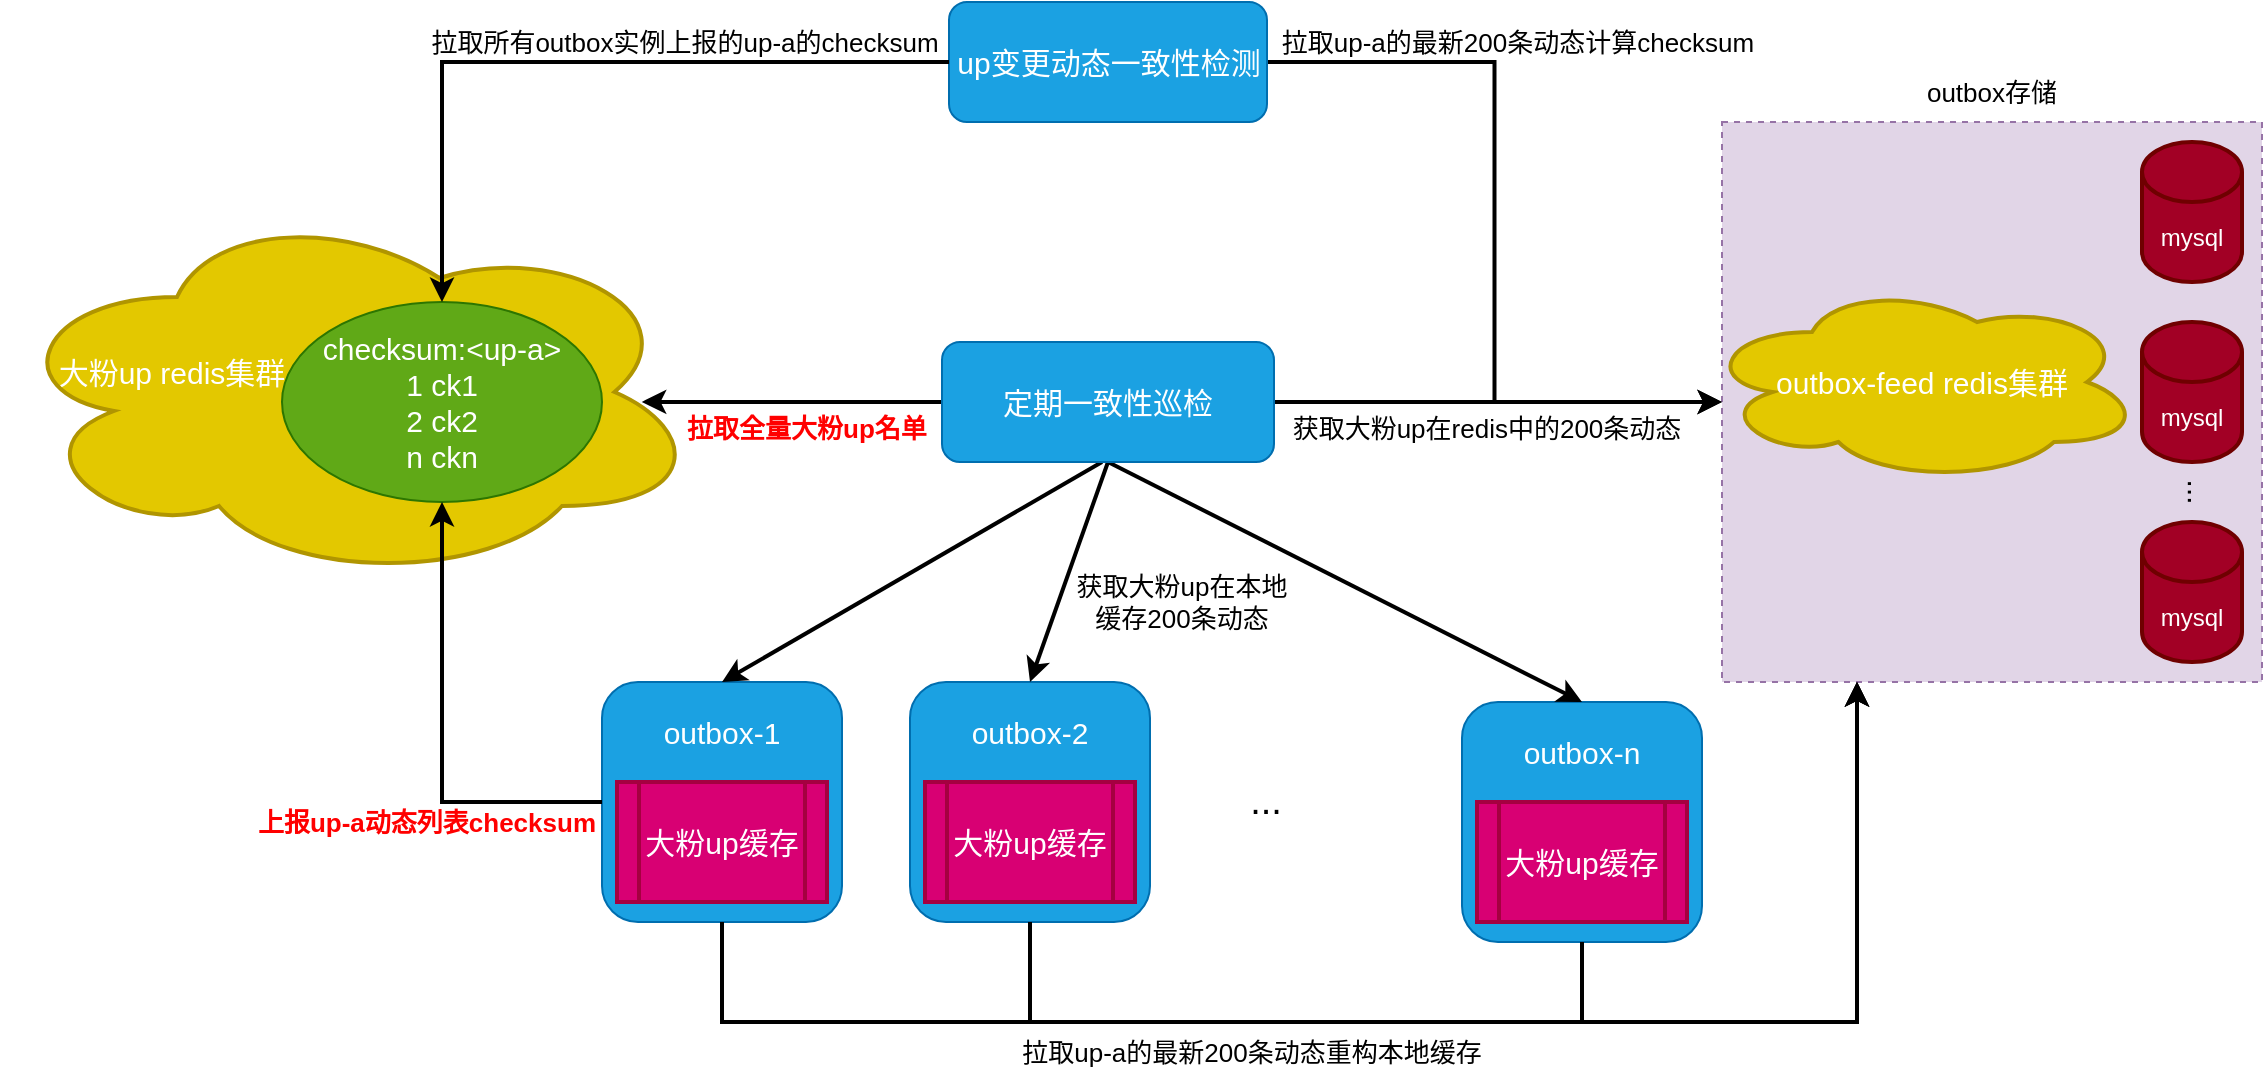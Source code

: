 <mxfile version="21.1.4" type="github">
  <diagram name="第 1 页" id="WdboCnZ2d4t4Ayvz6EiU">
    <mxGraphModel dx="2261" dy="796" grid="1" gridSize="10" guides="1" tooltips="1" connect="1" arrows="1" fold="1" page="1" pageScale="1" pageWidth="827" pageHeight="1169" math="0" shadow="0">
      <root>
        <mxCell id="0" />
        <mxCell id="1" parent="0" />
        <mxCell id="ZECSGGWycOFUHyePITKy-1" value="" style="group" parent="1" vertex="1" connectable="0">
          <mxGeometry x="140" y="400" width="120" height="120" as="geometry" />
        </mxCell>
        <mxCell id="ZECSGGWycOFUHyePITKy-2" value="" style="rounded=1;whiteSpace=wrap;html=1;fillColor=#1ba1e2;fontColor=#ffffff;strokeColor=#006EAF;" parent="ZECSGGWycOFUHyePITKy-1" vertex="1">
          <mxGeometry width="120" height="120" as="geometry" />
        </mxCell>
        <mxCell id="ZECSGGWycOFUHyePITKy-3" value="&lt;span style=&quot;font-size: 15px;&quot;&gt;大粉up缓存&lt;/span&gt;" style="shape=process;whiteSpace=wrap;html=1;backgroundOutline=1;strokeWidth=2;fillColor=#d80073;fontColor=#ffffff;strokeColor=#A50040;" parent="ZECSGGWycOFUHyePITKy-1" vertex="1">
          <mxGeometry x="7.5" y="50" width="105" height="60" as="geometry" />
        </mxCell>
        <mxCell id="ZECSGGWycOFUHyePITKy-4" value="&lt;font color=&quot;#ffffff&quot; style=&quot;font-size: 15px;&quot;&gt;outbox-1&lt;/font&gt;" style="text;strokeColor=none;align=center;fillColor=none;html=1;verticalAlign=middle;whiteSpace=wrap;rounded=0;" parent="ZECSGGWycOFUHyePITKy-1" vertex="1">
          <mxGeometry x="25" y="10" width="70" height="30" as="geometry" />
        </mxCell>
        <mxCell id="ZECSGGWycOFUHyePITKy-5" value="" style="group" parent="1" vertex="1" connectable="0">
          <mxGeometry x="294" y="400" width="120" height="120" as="geometry" />
        </mxCell>
        <mxCell id="ZECSGGWycOFUHyePITKy-6" value="" style="rounded=1;whiteSpace=wrap;html=1;fillColor=#1ba1e2;fontColor=#ffffff;strokeColor=#006EAF;" parent="ZECSGGWycOFUHyePITKy-5" vertex="1">
          <mxGeometry width="120" height="120" as="geometry" />
        </mxCell>
        <mxCell id="ZECSGGWycOFUHyePITKy-7" value="&lt;span style=&quot;font-size: 15px;&quot;&gt;大粉up缓存&lt;/span&gt;" style="shape=process;whiteSpace=wrap;html=1;backgroundOutline=1;strokeWidth=2;fillColor=#d80073;fontColor=#ffffff;strokeColor=#A50040;" parent="ZECSGGWycOFUHyePITKy-5" vertex="1">
          <mxGeometry x="7.5" y="50" width="105" height="60" as="geometry" />
        </mxCell>
        <mxCell id="ZECSGGWycOFUHyePITKy-8" value="&lt;font color=&quot;#ffffff&quot; style=&quot;font-size: 15px;&quot;&gt;outbox-2&lt;/font&gt;" style="text;strokeColor=none;align=center;fillColor=none;html=1;verticalAlign=middle;whiteSpace=wrap;rounded=0;" parent="ZECSGGWycOFUHyePITKy-5" vertex="1">
          <mxGeometry x="25" y="10" width="70" height="30" as="geometry" />
        </mxCell>
        <mxCell id="ZECSGGWycOFUHyePITKy-9" value="" style="group" parent="1" vertex="1" connectable="0">
          <mxGeometry x="570" y="410" width="120" height="120" as="geometry" />
        </mxCell>
        <mxCell id="ZECSGGWycOFUHyePITKy-10" value="" style="rounded=1;whiteSpace=wrap;html=1;fillColor=#1ba1e2;fontColor=#ffffff;strokeColor=#006EAF;" parent="ZECSGGWycOFUHyePITKy-9" vertex="1">
          <mxGeometry width="120" height="120" as="geometry" />
        </mxCell>
        <mxCell id="ZECSGGWycOFUHyePITKy-11" value="&lt;span style=&quot;font-size: 15px;&quot;&gt;大粉up缓存&lt;/span&gt;" style="shape=process;whiteSpace=wrap;html=1;backgroundOutline=1;strokeWidth=2;fillColor=#d80073;fontColor=#ffffff;strokeColor=#A50040;" parent="ZECSGGWycOFUHyePITKy-9" vertex="1">
          <mxGeometry x="7.5" y="50" width="105" height="60" as="geometry" />
        </mxCell>
        <mxCell id="ZECSGGWycOFUHyePITKy-12" value="&lt;font color=&quot;#ffffff&quot; style=&quot;font-size: 15px;&quot;&gt;outbox-n&lt;/font&gt;" style="text;strokeColor=none;align=center;fillColor=none;html=1;verticalAlign=middle;whiteSpace=wrap;rounded=0;" parent="ZECSGGWycOFUHyePITKy-9" vertex="1">
          <mxGeometry x="25" y="10" width="70" height="30" as="geometry" />
        </mxCell>
        <mxCell id="ZECSGGWycOFUHyePITKy-13" value="" style="group" parent="1" vertex="1" connectable="0">
          <mxGeometry x="690" y="90" width="280" height="310" as="geometry" />
        </mxCell>
        <mxCell id="ZECSGGWycOFUHyePITKy-14" value="" style="rounded=0;whiteSpace=wrap;html=1;dashed=1;fillColor=#e1d5e7;strokeColor=#9673a6;" parent="ZECSGGWycOFUHyePITKy-13" vertex="1">
          <mxGeometry x="10" y="30" width="270" height="280" as="geometry" />
        </mxCell>
        <mxCell id="ZECSGGWycOFUHyePITKy-15" value="&lt;font color=&quot;#ffffff&quot; style=&quot;font-size: 15px;&quot;&gt;outbox-feed redis集群&lt;/font&gt;" style="ellipse;shape=cloud;whiteSpace=wrap;html=1;strokeWidth=2;fillColor=#e3c800;strokeColor=#B09500;fontColor=#000000;" parent="ZECSGGWycOFUHyePITKy-13" vertex="1">
          <mxGeometry y="110" width="220" height="100" as="geometry" />
        </mxCell>
        <mxCell id="ZECSGGWycOFUHyePITKy-16" value="mysql" style="shape=cylinder3;whiteSpace=wrap;html=1;boundedLbl=1;backgroundOutline=1;size=15;strokeWidth=2;fillColor=#a20025;fontColor=#ffffff;strokeColor=#6F0000;" parent="ZECSGGWycOFUHyePITKy-13" vertex="1">
          <mxGeometry x="220" y="40" width="50" height="70" as="geometry" />
        </mxCell>
        <mxCell id="ZECSGGWycOFUHyePITKy-17" value="mysql" style="shape=cylinder3;whiteSpace=wrap;html=1;boundedLbl=1;backgroundOutline=1;size=15;strokeWidth=2;fillColor=#a20025;fontColor=#ffffff;strokeColor=#6F0000;" parent="ZECSGGWycOFUHyePITKy-13" vertex="1">
          <mxGeometry x="220" y="130" width="50" height="70" as="geometry" />
        </mxCell>
        <mxCell id="ZECSGGWycOFUHyePITKy-18" value="&lt;font style=&quot;font-size: 15px;&quot;&gt;...&lt;/font&gt;" style="text;strokeColor=none;align=center;fillColor=none;html=1;verticalAlign=middle;whiteSpace=wrap;rounded=0;rotation=-90;" parent="ZECSGGWycOFUHyePITKy-13" vertex="1">
          <mxGeometry x="207" y="200" width="63" height="30" as="geometry" />
        </mxCell>
        <mxCell id="ZECSGGWycOFUHyePITKy-19" value="mysql" style="shape=cylinder3;whiteSpace=wrap;html=1;boundedLbl=1;backgroundOutline=1;size=15;strokeWidth=2;fillColor=#a20025;fontColor=#ffffff;strokeColor=#6F0000;" parent="ZECSGGWycOFUHyePITKy-13" vertex="1">
          <mxGeometry x="220" y="230" width="50" height="70" as="geometry" />
        </mxCell>
        <mxCell id="ZECSGGWycOFUHyePITKy-20" value="&lt;font style=&quot;font-size: 13px;&quot;&gt;outbox存储&lt;/font&gt;" style="text;strokeColor=none;align=center;fillColor=none;html=1;verticalAlign=middle;whiteSpace=wrap;rounded=0;" parent="ZECSGGWycOFUHyePITKy-13" vertex="1">
          <mxGeometry x="105" width="80" height="30" as="geometry" />
        </mxCell>
        <mxCell id="ZECSGGWycOFUHyePITKy-25" value="&lt;font style=&quot;font-size: 13px;&quot;&gt;拉取up-a的最新200条动态重构本地缓存&lt;/font&gt;" style="text;strokeColor=none;align=center;fillColor=none;html=1;verticalAlign=middle;whiteSpace=wrap;rounded=0;" parent="1" vertex="1">
          <mxGeometry x="340" y="575" width="250" height="20" as="geometry" />
        </mxCell>
        <mxCell id="ZECSGGWycOFUHyePITKy-42" style="edgeStyle=orthogonalEdgeStyle;rounded=0;orthogonalLoop=1;jettySize=auto;html=1;strokeWidth=2;" parent="1" source="ZECSGGWycOFUHyePITKy-26" target="ZECSGGWycOFUHyePITKy-14" edge="1">
          <mxGeometry relative="1" as="geometry" />
        </mxCell>
        <mxCell id="ZECSGGWycOFUHyePITKy-26" value="&lt;span style=&quot;font-size: 15px;&quot;&gt;up变更动态一致性检测&lt;/span&gt;" style="rounded=1;whiteSpace=wrap;html=1;fillColor=#1ba1e2;fontColor=#ffffff;strokeColor=#006EAF;" parent="1" vertex="1">
          <mxGeometry x="313.5" y="60" width="159" height="60" as="geometry" />
        </mxCell>
        <mxCell id="ZECSGGWycOFUHyePITKy-48" style="edgeStyle=orthogonalEdgeStyle;rounded=0;orthogonalLoop=1;jettySize=auto;html=1;strokeWidth=2;" parent="1" source="ZECSGGWycOFUHyePITKy-27" edge="1">
          <mxGeometry relative="1" as="geometry">
            <mxPoint x="700" y="260" as="targetPoint" />
            <Array as="points">
              <mxPoint x="520" y="260" />
              <mxPoint x="520" y="260" />
            </Array>
          </mxGeometry>
        </mxCell>
        <mxCell id="ZECSGGWycOFUHyePITKy-52" style="edgeStyle=none;rounded=0;orthogonalLoop=1;jettySize=auto;html=1;entryX=0.914;entryY=0.526;entryDx=0;entryDy=0;entryPerimeter=0;strokeWidth=2;" parent="1" source="ZECSGGWycOFUHyePITKy-27" target="ZECSGGWycOFUHyePITKy-33" edge="1">
          <mxGeometry relative="1" as="geometry" />
        </mxCell>
        <mxCell id="ZECSGGWycOFUHyePITKy-54" style="edgeStyle=none;rounded=0;orthogonalLoop=1;jettySize=auto;html=1;entryX=0.5;entryY=0;entryDx=0;entryDy=0;strokeWidth=2;" parent="1" target="ZECSGGWycOFUHyePITKy-2" edge="1">
          <mxGeometry relative="1" as="geometry">
            <mxPoint x="390" y="290" as="sourcePoint" />
          </mxGeometry>
        </mxCell>
        <mxCell id="ZECSGGWycOFUHyePITKy-55" style="edgeStyle=none;rounded=0;orthogonalLoop=1;jettySize=auto;html=1;exitX=0.5;exitY=1;exitDx=0;exitDy=0;entryX=0.5;entryY=0;entryDx=0;entryDy=0;strokeWidth=2;" parent="1" source="ZECSGGWycOFUHyePITKy-27" target="ZECSGGWycOFUHyePITKy-6" edge="1">
          <mxGeometry relative="1" as="geometry" />
        </mxCell>
        <mxCell id="ZECSGGWycOFUHyePITKy-56" style="edgeStyle=none;rounded=0;orthogonalLoop=1;jettySize=auto;html=1;exitX=0.5;exitY=1;exitDx=0;exitDy=0;entryX=0.5;entryY=0;entryDx=0;entryDy=0;strokeWidth=2;" parent="1" source="ZECSGGWycOFUHyePITKy-27" target="ZECSGGWycOFUHyePITKy-10" edge="1">
          <mxGeometry relative="1" as="geometry" />
        </mxCell>
        <mxCell id="ZECSGGWycOFUHyePITKy-27" value="&lt;span style=&quot;font-size: 15px;&quot;&gt;定期一致性巡检&lt;/span&gt;" style="rounded=1;whiteSpace=wrap;html=1;fillColor=#1ba1e2;fontColor=#ffffff;strokeColor=#006EAF;" parent="1" vertex="1">
          <mxGeometry x="310" y="230" width="166" height="60" as="geometry" />
        </mxCell>
        <mxCell id="ZECSGGWycOFUHyePITKy-33" value="" style="ellipse;shape=cloud;whiteSpace=wrap;html=1;strokeWidth=2;fillColor=#e3c800;fontColor=#000000;strokeColor=#B09500;" parent="1" vertex="1">
          <mxGeometry x="-160" y="160" width="350" height="190" as="geometry" />
        </mxCell>
        <mxCell id="ZECSGGWycOFUHyePITKy-34" value="&lt;font style=&quot;font-size: 15px;&quot;&gt;checksum:&amp;lt;up-a&amp;gt;&lt;br&gt;1 ck1&lt;br&gt;2 ck2&lt;br&gt;n ckn&lt;/font&gt;" style="ellipse;whiteSpace=wrap;html=1;fillColor=#60a917;fontColor=#ffffff;strokeColor=#2D7600;" parent="1" vertex="1">
          <mxGeometry x="-20" y="210" width="160" height="100" as="geometry" />
        </mxCell>
        <mxCell id="ZECSGGWycOFUHyePITKy-35" value="&lt;font color=&quot;#ffffff&quot; style=&quot;font-size: 15px;&quot;&gt;大粉up redis集群&lt;/font&gt;" style="text;strokeColor=none;align=center;fillColor=none;html=1;verticalAlign=middle;whiteSpace=wrap;rounded=0;" parent="1" vertex="1">
          <mxGeometry x="-150" y="227.5" width="150" height="35" as="geometry" />
        </mxCell>
        <mxCell id="ZECSGGWycOFUHyePITKy-39" style="edgeStyle=orthogonalEdgeStyle;rounded=0;orthogonalLoop=1;jettySize=auto;html=1;exitX=0;exitY=0.5;exitDx=0;exitDy=0;strokeWidth=2;" parent="1" source="ZECSGGWycOFUHyePITKy-2" target="ZECSGGWycOFUHyePITKy-34" edge="1">
          <mxGeometry relative="1" as="geometry" />
        </mxCell>
        <mxCell id="ZECSGGWycOFUHyePITKy-43" style="edgeStyle=orthogonalEdgeStyle;rounded=0;orthogonalLoop=1;jettySize=auto;html=1;exitX=0;exitY=0.5;exitDx=0;exitDy=0;entryX=0.5;entryY=0;entryDx=0;entryDy=0;strokeWidth=2;" parent="1" source="ZECSGGWycOFUHyePITKy-26" target="ZECSGGWycOFUHyePITKy-34" edge="1">
          <mxGeometry relative="1" as="geometry" />
        </mxCell>
        <mxCell id="ZECSGGWycOFUHyePITKy-44" value="&lt;font style=&quot;font-size: 13px;&quot;&gt;拉取up-a的最新200条动态计算checksum&lt;/font&gt;" style="text;strokeColor=none;align=center;fillColor=none;html=1;verticalAlign=middle;whiteSpace=wrap;rounded=0;" parent="1" vertex="1">
          <mxGeometry x="472.5" y="70" width="250" height="20" as="geometry" />
        </mxCell>
        <mxCell id="ZECSGGWycOFUHyePITKy-45" value="&lt;font style=&quot;font-size: 13px;&quot;&gt;拉取所有outbox实例上报的up-a的checksum&lt;/font&gt;" style="text;strokeColor=none;align=center;fillColor=none;html=1;verticalAlign=middle;whiteSpace=wrap;rounded=0;" parent="1" vertex="1">
          <mxGeometry x="49" y="70" width="264.5" height="20" as="geometry" />
        </mxCell>
        <mxCell id="ZECSGGWycOFUHyePITKy-53" value="&lt;span style=&quot;font-size: 13px;&quot;&gt;&lt;b&gt;&lt;font color=&quot;#ff0000&quot;&gt;拉取全量大粉up名单&lt;/font&gt;&lt;/b&gt;&lt;/span&gt;" style="text;strokeColor=none;align=center;fillColor=none;html=1;verticalAlign=middle;whiteSpace=wrap;rounded=0;strokeWidth=2;" parent="1" vertex="1">
          <mxGeometry x="110" y="262.5" width="264.5" height="20" as="geometry" />
        </mxCell>
        <mxCell id="ZECSGGWycOFUHyePITKy-58" value="&lt;span style=&quot;font-size: 13px;&quot;&gt;获取大粉up在本地缓存200条动态&lt;/span&gt;" style="text;strokeColor=none;align=center;fillColor=none;html=1;verticalAlign=middle;whiteSpace=wrap;rounded=0;strokeWidth=2;" parent="1" vertex="1">
          <mxGeometry x="374.5" y="350" width="110" height="20" as="geometry" />
        </mxCell>
        <mxCell id="ZECSGGWycOFUHyePITKy-59" value="&lt;span style=&quot;font-size: 13px;&quot;&gt;获取大粉up在redis中的200条动态&lt;/span&gt;" style="text;strokeColor=none;align=center;fillColor=none;html=1;verticalAlign=middle;whiteSpace=wrap;rounded=0;strokeWidth=2;" parent="1" vertex="1">
          <mxGeometry x="450" y="262.5" width="264.5" height="20" as="geometry" />
        </mxCell>
        <mxCell id="ZECSGGWycOFUHyePITKy-61" style="edgeStyle=orthogonalEdgeStyle;rounded=0;orthogonalLoop=1;jettySize=auto;html=1;entryX=0.25;entryY=1;entryDx=0;entryDy=0;strokeWidth=2;" parent="1" source="ZECSGGWycOFUHyePITKy-2" target="ZECSGGWycOFUHyePITKy-14" edge="1">
          <mxGeometry relative="1" as="geometry">
            <Array as="points">
              <mxPoint x="200" y="570" />
              <mxPoint x="768" y="570" />
            </Array>
          </mxGeometry>
        </mxCell>
        <mxCell id="ZECSGGWycOFUHyePITKy-62" style="edgeStyle=orthogonalEdgeStyle;rounded=0;orthogonalLoop=1;jettySize=auto;html=1;entryX=0.25;entryY=1;entryDx=0;entryDy=0;strokeWidth=2;" parent="1" source="ZECSGGWycOFUHyePITKy-6" target="ZECSGGWycOFUHyePITKy-14" edge="1">
          <mxGeometry relative="1" as="geometry">
            <Array as="points">
              <mxPoint x="354" y="570" />
              <mxPoint x="768" y="570" />
            </Array>
          </mxGeometry>
        </mxCell>
        <mxCell id="ZECSGGWycOFUHyePITKy-63" style="edgeStyle=orthogonalEdgeStyle;rounded=0;orthogonalLoop=1;jettySize=auto;html=1;entryX=0.25;entryY=1;entryDx=0;entryDy=0;strokeWidth=2;" parent="1" source="ZECSGGWycOFUHyePITKy-10" target="ZECSGGWycOFUHyePITKy-14" edge="1">
          <mxGeometry relative="1" as="geometry">
            <Array as="points">
              <mxPoint x="630" y="570" />
              <mxPoint x="768" y="570" />
            </Array>
          </mxGeometry>
        </mxCell>
        <mxCell id="ZECSGGWycOFUHyePITKy-67" value="&lt;span style=&quot;font-size: 13px;&quot;&gt;&lt;b&gt;&lt;font color=&quot;#ff0000&quot;&gt;上报up-a动态列表checksum&lt;/font&gt;&lt;/b&gt;&lt;/span&gt;" style="text;strokeColor=none;align=center;fillColor=none;html=1;verticalAlign=middle;whiteSpace=wrap;rounded=0;strokeWidth=2;" parent="1" vertex="1">
          <mxGeometry x="-80" y="460" width="264.5" height="20" as="geometry" />
        </mxCell>
        <mxCell id="ZECSGGWycOFUHyePITKy-69" value="&lt;font style=&quot;font-size: 19px;&quot;&gt;...&lt;/font&gt;" style="text;strokeColor=none;align=center;fillColor=none;html=1;verticalAlign=middle;whiteSpace=wrap;rounded=0;" parent="1" vertex="1">
          <mxGeometry x="452.25" y="445" width="40" height="30" as="geometry" />
        </mxCell>
      </root>
    </mxGraphModel>
  </diagram>
</mxfile>

